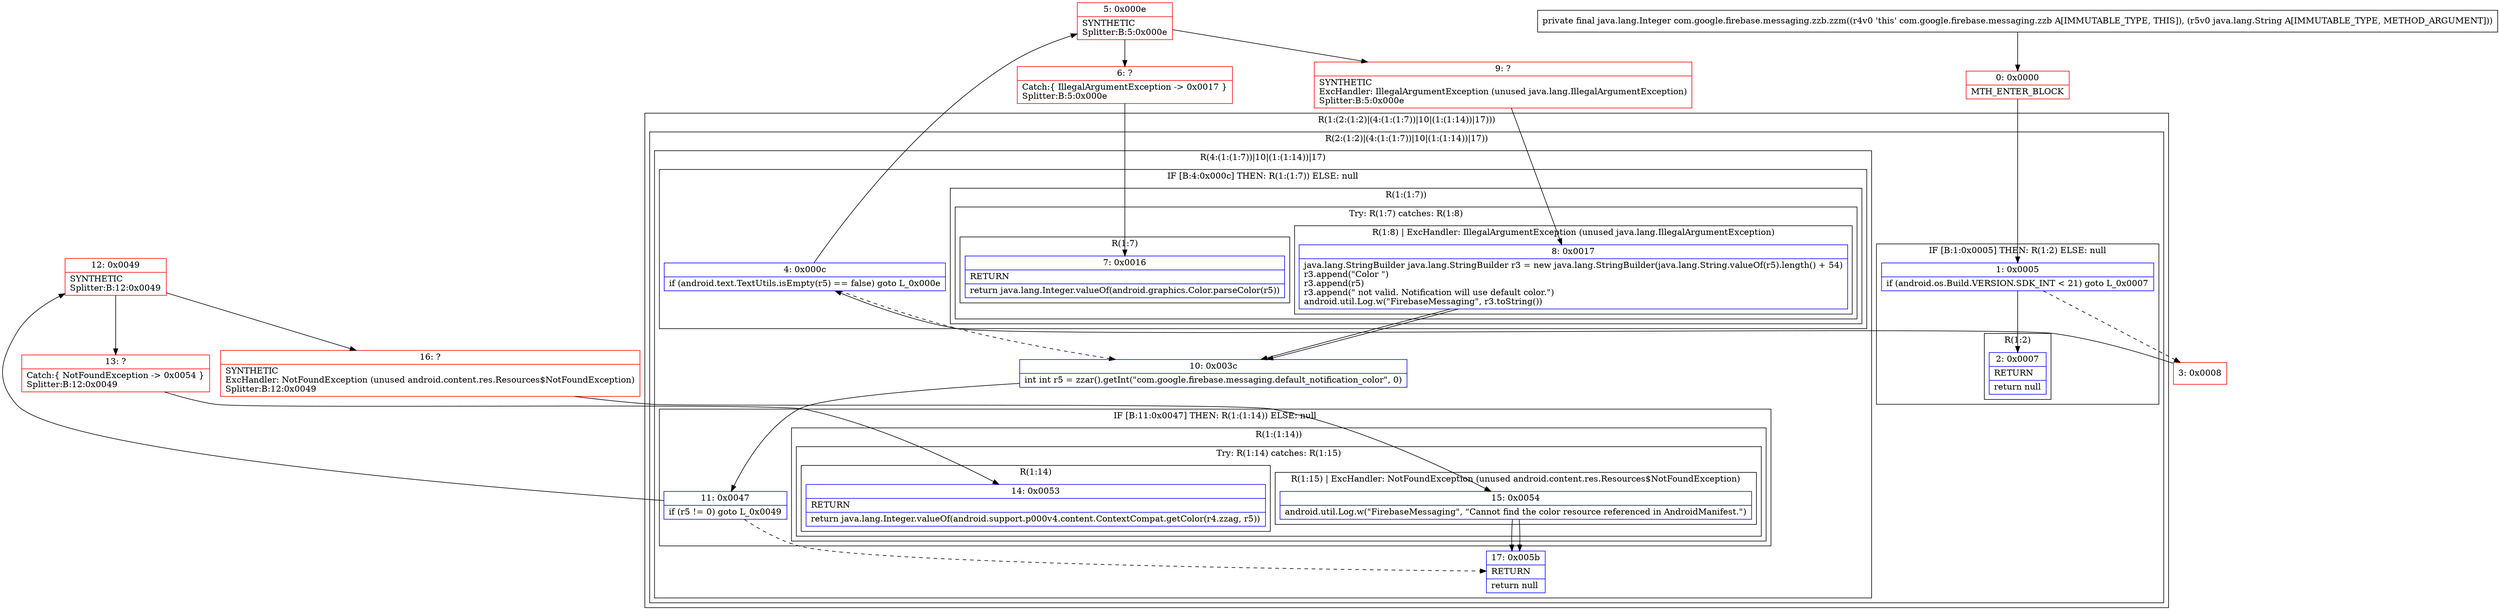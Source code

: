 digraph "CFG forcom.google.firebase.messaging.zzb.zzm(Ljava\/lang\/String;)Ljava\/lang\/Integer;" {
subgraph cluster_Region_1790891994 {
label = "R(1:(2:(1:2)|(4:(1:(1:7))|10|(1:(1:14))|17)))";
node [shape=record,color=blue];
subgraph cluster_Region_2103735294 {
label = "R(2:(1:2)|(4:(1:(1:7))|10|(1:(1:14))|17))";
node [shape=record,color=blue];
subgraph cluster_IfRegion_2027639519 {
label = "IF [B:1:0x0005] THEN: R(1:2) ELSE: null";
node [shape=record,color=blue];
Node_1 [shape=record,label="{1\:\ 0x0005|if (android.os.Build.VERSION.SDK_INT \< 21) goto L_0x0007\l}"];
subgraph cluster_Region_842103659 {
label = "R(1:2)";
node [shape=record,color=blue];
Node_2 [shape=record,label="{2\:\ 0x0007|RETURN\l|return null\l}"];
}
}
subgraph cluster_Region_1262149818 {
label = "R(4:(1:(1:7))|10|(1:(1:14))|17)";
node [shape=record,color=blue];
subgraph cluster_IfRegion_783121136 {
label = "IF [B:4:0x000c] THEN: R(1:(1:7)) ELSE: null";
node [shape=record,color=blue];
Node_4 [shape=record,label="{4\:\ 0x000c|if (android.text.TextUtils.isEmpty(r5) == false) goto L_0x000e\l}"];
subgraph cluster_Region_1879578456 {
label = "R(1:(1:7))";
node [shape=record,color=blue];
subgraph cluster_TryCatchRegion_1390931500 {
label = "Try: R(1:7) catches: R(1:8)";
node [shape=record,color=blue];
subgraph cluster_Region_1806970168 {
label = "R(1:7)";
node [shape=record,color=blue];
Node_7 [shape=record,label="{7\:\ 0x0016|RETURN\l|return java.lang.Integer.valueOf(android.graphics.Color.parseColor(r5))\l}"];
}
subgraph cluster_Region_735629953 {
label = "R(1:8) | ExcHandler: IllegalArgumentException (unused java.lang.IllegalArgumentException)\l";
node [shape=record,color=blue];
Node_8 [shape=record,label="{8\:\ 0x0017|java.lang.StringBuilder java.lang.StringBuilder r3 = new java.lang.StringBuilder(java.lang.String.valueOf(r5).length() + 54)\lr3.append(\"Color \")\lr3.append(r5)\lr3.append(\" not valid. Notification will use default color.\")\landroid.util.Log.w(\"FirebaseMessaging\", r3.toString())\l}"];
}
}
}
}
Node_10 [shape=record,label="{10\:\ 0x003c|int int r5 = zzar().getInt(\"com.google.firebase.messaging.default_notification_color\", 0)\l}"];
subgraph cluster_IfRegion_8641287 {
label = "IF [B:11:0x0047] THEN: R(1:(1:14)) ELSE: null";
node [shape=record,color=blue];
Node_11 [shape=record,label="{11\:\ 0x0047|if (r5 != 0) goto L_0x0049\l}"];
subgraph cluster_Region_772517956 {
label = "R(1:(1:14))";
node [shape=record,color=blue];
subgraph cluster_TryCatchRegion_503959562 {
label = "Try: R(1:14) catches: R(1:15)";
node [shape=record,color=blue];
subgraph cluster_Region_2071024745 {
label = "R(1:14)";
node [shape=record,color=blue];
Node_14 [shape=record,label="{14\:\ 0x0053|RETURN\l|return java.lang.Integer.valueOf(android.support.p000v4.content.ContextCompat.getColor(r4.zzag, r5))\l}"];
}
subgraph cluster_Region_1945295721 {
label = "R(1:15) | ExcHandler: NotFoundException (unused android.content.res.Resources$NotFoundException)\l";
node [shape=record,color=blue];
Node_15 [shape=record,label="{15\:\ 0x0054|android.util.Log.w(\"FirebaseMessaging\", \"Cannot find the color resource referenced in AndroidManifest.\")\l}"];
}
}
}
}
Node_17 [shape=record,label="{17\:\ 0x005b|RETURN\l|return null\l}"];
}
}
}
subgraph cluster_Region_735629953 {
label = "R(1:8) | ExcHandler: IllegalArgumentException (unused java.lang.IllegalArgumentException)\l";
node [shape=record,color=blue];
Node_8 [shape=record,label="{8\:\ 0x0017|java.lang.StringBuilder java.lang.StringBuilder r3 = new java.lang.StringBuilder(java.lang.String.valueOf(r5).length() + 54)\lr3.append(\"Color \")\lr3.append(r5)\lr3.append(\" not valid. Notification will use default color.\")\landroid.util.Log.w(\"FirebaseMessaging\", r3.toString())\l}"];
}
subgraph cluster_Region_1945295721 {
label = "R(1:15) | ExcHandler: NotFoundException (unused android.content.res.Resources$NotFoundException)\l";
node [shape=record,color=blue];
Node_15 [shape=record,label="{15\:\ 0x0054|android.util.Log.w(\"FirebaseMessaging\", \"Cannot find the color resource referenced in AndroidManifest.\")\l}"];
}
Node_0 [shape=record,color=red,label="{0\:\ 0x0000|MTH_ENTER_BLOCK\l}"];
Node_3 [shape=record,color=red,label="{3\:\ 0x0008}"];
Node_5 [shape=record,color=red,label="{5\:\ 0x000e|SYNTHETIC\lSplitter:B:5:0x000e\l}"];
Node_6 [shape=record,color=red,label="{6\:\ ?|Catch:\{ IllegalArgumentException \-\> 0x0017 \}\lSplitter:B:5:0x000e\l}"];
Node_9 [shape=record,color=red,label="{9\:\ ?|SYNTHETIC\lExcHandler: IllegalArgumentException (unused java.lang.IllegalArgumentException)\lSplitter:B:5:0x000e\l}"];
Node_12 [shape=record,color=red,label="{12\:\ 0x0049|SYNTHETIC\lSplitter:B:12:0x0049\l}"];
Node_13 [shape=record,color=red,label="{13\:\ ?|Catch:\{ NotFoundException \-\> 0x0054 \}\lSplitter:B:12:0x0049\l}"];
Node_16 [shape=record,color=red,label="{16\:\ ?|SYNTHETIC\lExcHandler: NotFoundException (unused android.content.res.Resources$NotFoundException)\lSplitter:B:12:0x0049\l}"];
MethodNode[shape=record,label="{private final java.lang.Integer com.google.firebase.messaging.zzb.zzm((r4v0 'this' com.google.firebase.messaging.zzb A[IMMUTABLE_TYPE, THIS]), (r5v0 java.lang.String A[IMMUTABLE_TYPE, METHOD_ARGUMENT])) }"];
MethodNode -> Node_0;
Node_1 -> Node_2;
Node_1 -> Node_3[style=dashed];
Node_4 -> Node_5;
Node_4 -> Node_10[style=dashed];
Node_8 -> Node_10;
Node_10 -> Node_11;
Node_11 -> Node_12;
Node_11 -> Node_17[style=dashed];
Node_15 -> Node_17;
Node_8 -> Node_10;
Node_15 -> Node_17;
Node_0 -> Node_1;
Node_3 -> Node_4;
Node_5 -> Node_6;
Node_5 -> Node_9;
Node_6 -> Node_7;
Node_9 -> Node_8;
Node_12 -> Node_13;
Node_12 -> Node_16;
Node_13 -> Node_14;
Node_16 -> Node_15;
}


